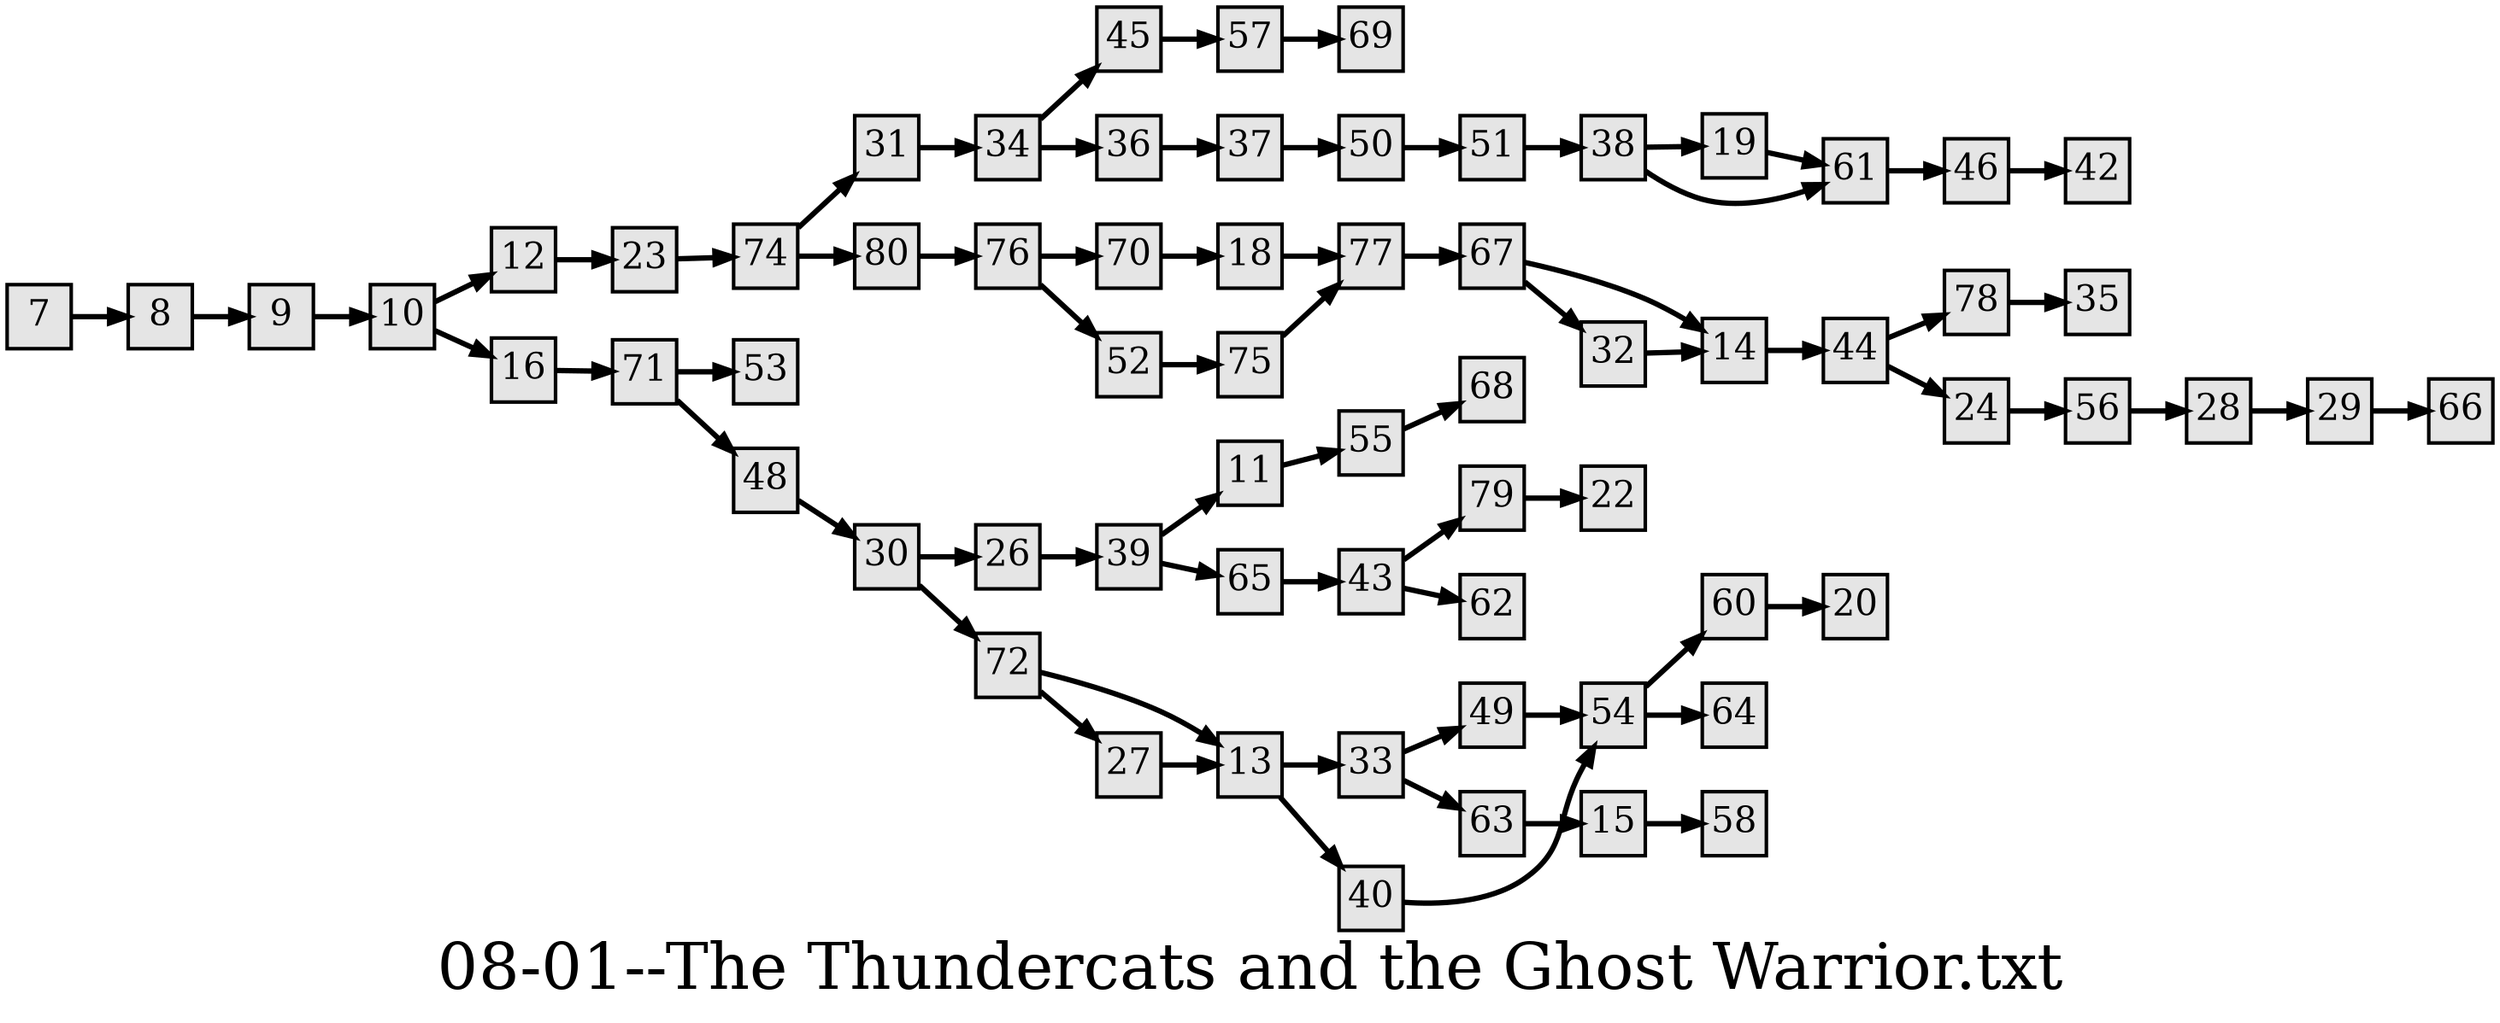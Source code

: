 digraph g{
  graph [ label="08-01--The Thundercats and the Ghost Warrior.txt" rankdir=LR, ordering=out, fontsize=36, nodesep="0.35", ranksep="0.45"];
  node  [shape=rect, penwidth=2, fontsize=20, style=filled, fillcolor=grey90, margin="0,0", labelfloat=true, regular=true, fixedsize=true];
  edge  [labelfloat=true, penwidth=3, fontsize=12];
  7 -> 8;
  8 -> 9;
  9 -> 10;
  10 -> 12;
  10 -> 16;
  11 -> 55;
  12 -> 23;
  13 -> 33;
  13 -> 40;
  14 -> 44;
  15 -> 58;
  16 -> 71;
  18 -> 77;
  19 -> 61;
  23 -> 74;
  24 -> 56;
  26 -> 39;
  27 -> 13;
  28 -> 29;
  29 -> 66;
  30 -> 26;
  30 -> 72;
  31 -> 34;
  32 -> 14;
  33 -> 49;
  33 -> 63;
  34 -> 45;
  34 -> 36;
  36 -> 37;
  37 -> 50;
  38 -> 19;
  38 -> 61;
  39 -> 11;
  39 -> 65;
  40 -> 54;
  43 -> 79;
  43 -> 62;
  44 -> 78;
  44 -> 24;
  45 -> 57;
  46 -> 42;
  48 -> 30;
  49 -> 54;
  50 -> 51;
  51 -> 38;
  52 -> 75;
  54 -> 60;
  54 -> 64;
  55 -> 68;
  56 -> 28;
  57 -> 69;
  60 -> 20;
  61 -> 46;
  63 -> 15;
  65 -> 43;
  67 -> 14;
  67 -> 32;
  70 -> 18;
  71 -> 53;
  71 -> 48;
  72 -> 13;
  72 -> 27;
  74 -> 31;
  74 -> 80;
  75 -> 77;
  76 -> 70;
  76 -> 52;
  77 -> 67;
  78 -> 35;
  79 -> 22;
  80 -> 76;
}

